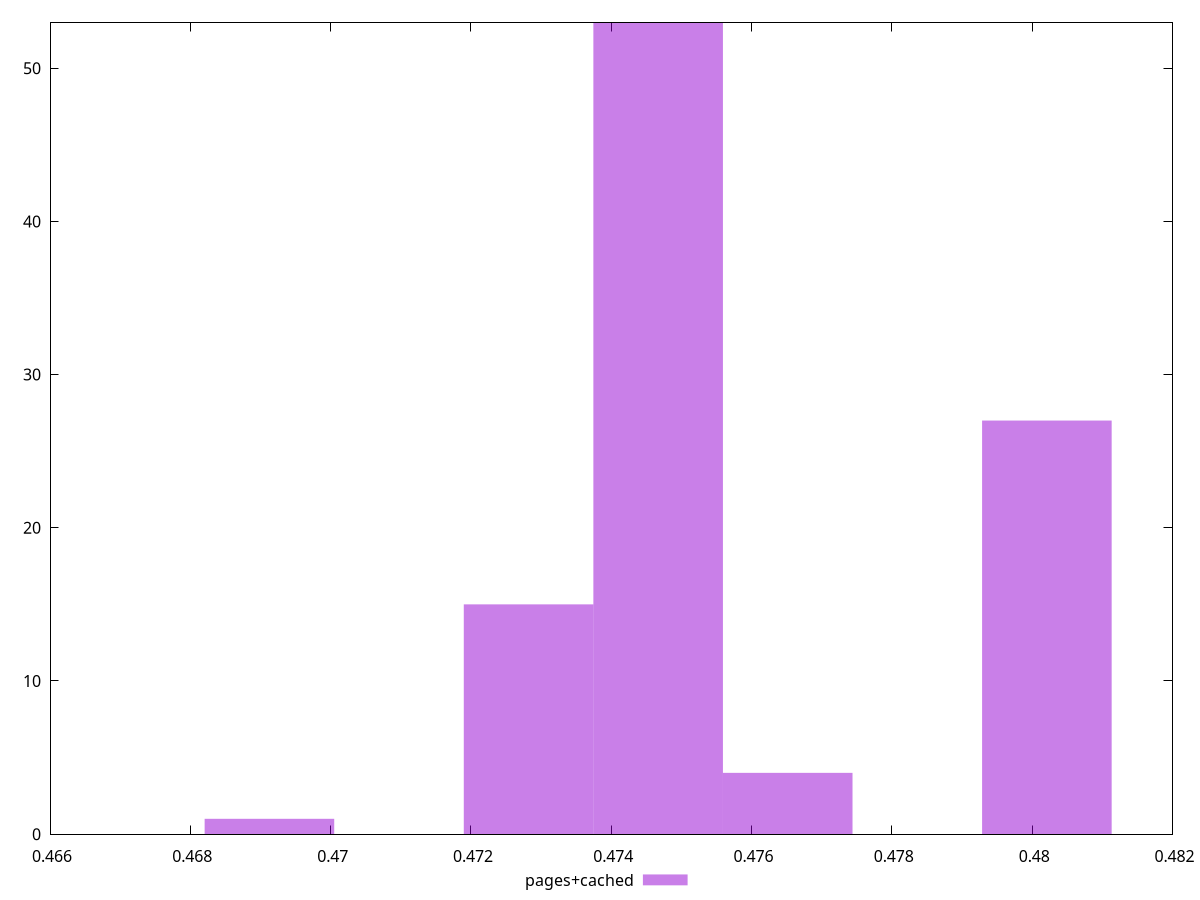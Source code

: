 $_pagesCached <<EOF
0.46912764238065935 1
0.47282156082460153 15
0.48020939771248594 27
0.4746685200465726 53
0.4765154792685437 4
EOF
set key outside below
set terminal pngcairo
set output "report_00006_2020-11-02T20-21-41.718Z/render-blocking-resources/pages+cached//hist.png"
set yrange [0:53]
set boxwidth 0.0018469592219710997
set style fill transparent solid 0.5 noborder
plot $_pagesCached title "pages+cached" with boxes ,